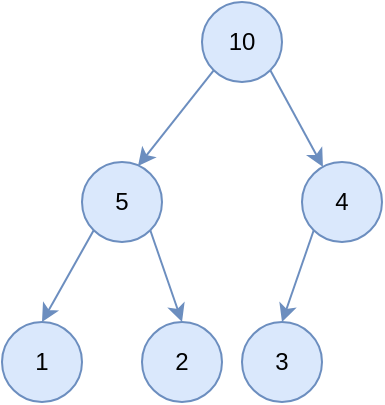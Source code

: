 <mxfile version="14.9.8" type="github">
  <diagram id="nKVX8SFMybgMvqBtlOaz" name="Page-1">
    <mxGraphModel dx="946" dy="536" grid="1" gridSize="10" guides="1" tooltips="1" connect="1" arrows="1" fold="1" page="1" pageScale="1" pageWidth="827" pageHeight="1169" math="0" shadow="0">
      <root>
        <mxCell id="0" />
        <mxCell id="1" parent="0" />
        <mxCell id="u0iD2JGVzDhUj8aNyE8c-1" style="rounded=0;orthogonalLoop=1;jettySize=auto;html=1;exitX=0;exitY=1;exitDx=0;exitDy=0;entryX=0.7;entryY=0.05;entryDx=0;entryDy=0;entryPerimeter=0;fillColor=#dae8fc;strokeColor=#6c8ebf;" edge="1" parent="1" source="u0iD2JGVzDhUj8aNyE8c-3" target="u0iD2JGVzDhUj8aNyE8c-6">
          <mxGeometry relative="1" as="geometry" />
        </mxCell>
        <mxCell id="u0iD2JGVzDhUj8aNyE8c-2" style="edgeStyle=none;rounded=0;orthogonalLoop=1;jettySize=auto;html=1;exitX=1;exitY=1;exitDx=0;exitDy=0;fillColor=#dae8fc;strokeColor=#6c8ebf;" edge="1" parent="1" source="u0iD2JGVzDhUj8aNyE8c-3" target="u0iD2JGVzDhUj8aNyE8c-8">
          <mxGeometry relative="1" as="geometry" />
        </mxCell>
        <mxCell id="u0iD2JGVzDhUj8aNyE8c-3" value="10" style="ellipse;whiteSpace=wrap;html=1;aspect=fixed;fillColor=#dae8fc;strokeColor=#6c8ebf;" vertex="1" parent="1">
          <mxGeometry x="300" y="120" width="40" height="40" as="geometry" />
        </mxCell>
        <mxCell id="u0iD2JGVzDhUj8aNyE8c-4" style="edgeStyle=none;rounded=0;orthogonalLoop=1;jettySize=auto;html=1;exitX=0;exitY=1;exitDx=0;exitDy=0;entryX=0.5;entryY=0;entryDx=0;entryDy=0;fillColor=#dae8fc;strokeColor=#6c8ebf;" edge="1" parent="1" source="u0iD2JGVzDhUj8aNyE8c-6">
          <mxGeometry relative="1" as="geometry">
            <mxPoint x="220" y="280" as="targetPoint" />
          </mxGeometry>
        </mxCell>
        <mxCell id="u0iD2JGVzDhUj8aNyE8c-5" style="edgeStyle=none;rounded=0;orthogonalLoop=1;jettySize=auto;html=1;exitX=1;exitY=1;exitDx=0;exitDy=0;entryX=0.5;entryY=0;entryDx=0;entryDy=0;fillColor=#dae8fc;strokeColor=#6c8ebf;" edge="1" parent="1" source="u0iD2JGVzDhUj8aNyE8c-6" target="u0iD2JGVzDhUj8aNyE8c-9">
          <mxGeometry relative="1" as="geometry" />
        </mxCell>
        <mxCell id="u0iD2JGVzDhUj8aNyE8c-6" value="5" style="ellipse;whiteSpace=wrap;html=1;aspect=fixed;fillColor=#dae8fc;strokeColor=#6c8ebf;" vertex="1" parent="1">
          <mxGeometry x="240" y="200" width="40" height="40" as="geometry" />
        </mxCell>
        <mxCell id="u0iD2JGVzDhUj8aNyE8c-7" style="edgeStyle=none;rounded=0;orthogonalLoop=1;jettySize=auto;html=1;exitX=0;exitY=1;exitDx=0;exitDy=0;entryX=0.5;entryY=0;entryDx=0;entryDy=0;fillColor=#dae8fc;strokeColor=#6c8ebf;" edge="1" parent="1" source="u0iD2JGVzDhUj8aNyE8c-8" target="u0iD2JGVzDhUj8aNyE8c-10">
          <mxGeometry relative="1" as="geometry" />
        </mxCell>
        <mxCell id="u0iD2JGVzDhUj8aNyE8c-8" value="4" style="ellipse;whiteSpace=wrap;html=1;aspect=fixed;fillColor=#dae8fc;strokeColor=#6c8ebf;" vertex="1" parent="1">
          <mxGeometry x="350" y="200" width="40" height="40" as="geometry" />
        </mxCell>
        <mxCell id="u0iD2JGVzDhUj8aNyE8c-9" value="2" style="ellipse;whiteSpace=wrap;html=1;aspect=fixed;fillColor=#dae8fc;strokeColor=#6c8ebf;" vertex="1" parent="1">
          <mxGeometry x="270" y="280" width="40" height="40" as="geometry" />
        </mxCell>
        <mxCell id="u0iD2JGVzDhUj8aNyE8c-10" value="3" style="ellipse;whiteSpace=wrap;html=1;aspect=fixed;fillColor=#dae8fc;strokeColor=#6c8ebf;" vertex="1" parent="1">
          <mxGeometry x="320" y="280" width="40" height="40" as="geometry" />
        </mxCell>
        <mxCell id="u0iD2JGVzDhUj8aNyE8c-11" value="1" style="ellipse;whiteSpace=wrap;html=1;aspect=fixed;fillColor=#dae8fc;strokeColor=#6c8ebf;" vertex="1" parent="1">
          <mxGeometry x="200" y="280" width="40" height="40" as="geometry" />
        </mxCell>
      </root>
    </mxGraphModel>
  </diagram>
</mxfile>
